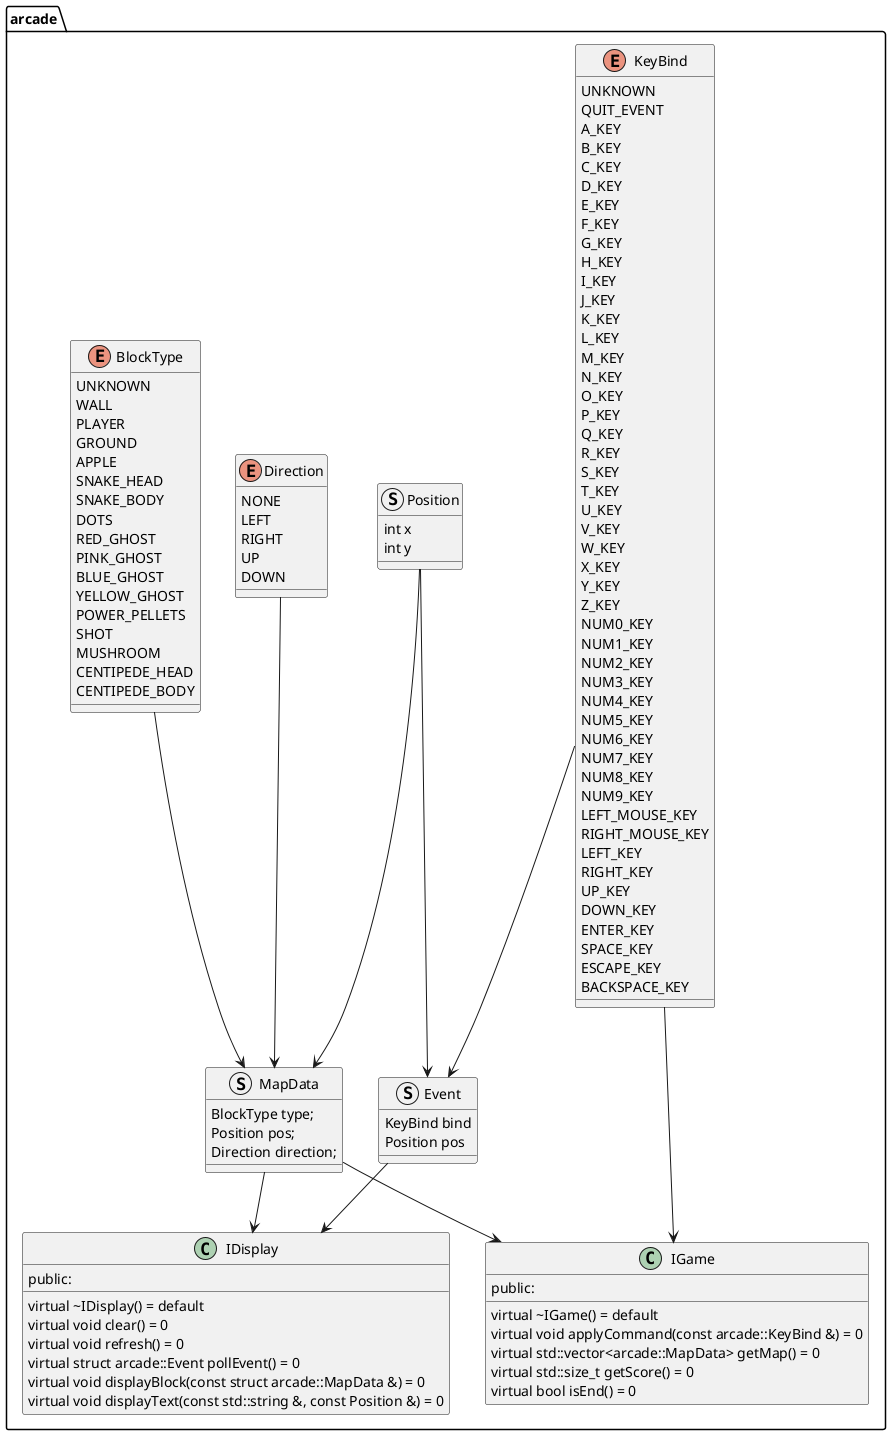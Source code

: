 @startuml

package arcade {

enum KeyBind {
    UNKNOWN
    QUIT_EVENT
    A_KEY
    B_KEY
    C_KEY
    D_KEY
    E_KEY
    F_KEY
    G_KEY
    H_KEY
    I_KEY
    J_KEY
    K_KEY
    L_KEY
    M_KEY
    N_KEY
    O_KEY
    P_KEY
    Q_KEY
    R_KEY
    S_KEY
    T_KEY
    U_KEY
    V_KEY
    W_KEY
    X_KEY
    Y_KEY
    Z_KEY
    NUM0_KEY
    NUM1_KEY
    NUM2_KEY
    NUM3_KEY
    NUM4_KEY
    NUM5_KEY
    NUM6_KEY
    NUM7_KEY
    NUM8_KEY
    NUM9_KEY
    LEFT_MOUSE_KEY
    RIGHT_MOUSE_KEY
    LEFT_KEY
    RIGHT_KEY
    UP_KEY
    DOWN_KEY
    ENTER_KEY
    SPACE_KEY
    ESCAPE_KEY
    BACKSPACE_KEY
}

enum BlockType {
    UNKNOWN
    WALL
    PLAYER
    GROUND
    APPLE
    SNAKE_HEAD
    SNAKE_BODY
    DOTS
    RED_GHOST
    PINK_GHOST
    BLUE_GHOST
    YELLOW_GHOST
    POWER_PELLETS
    SHOT
    MUSHROOM
    CENTIPEDE_HEAD
    CENTIPEDE_BODY
}

enum Direction {
    NONE
    LEFT
    RIGHT
    UP
    DOWN
}

struct Position {
    int x
    int y
}

struct Event {
    KeyBind bind
    Position pos
}

struct MapData {
    BlockType type;
    Position pos;
    Direction direction;
}

Class IDisplay {
    public:
        virtual ~IDisplay() = default
        virtual void clear() = 0
        virtual void refresh() = 0
        virtual struct arcade::Event pollEvent() = 0
        virtual void displayBlock(const struct arcade::MapData &) = 0
        virtual void displayText(const std::string &, const Position &) = 0
}

class IGame {
    public:
        virtual ~IGame() = default
        virtual void applyCommand(const arcade::KeyBind &) = 0
        virtual std::vector<arcade::MapData> getMap() = 0
        virtual std::size_t getScore() = 0
        virtual bool isEnd() = 0
}

KeyBind --> Event
BlockType --> MapData
Direction --> MapData
Position --> MapData
Position --> Event
MapData --> IGame
MapData --> IDisplay
Event --> IDisplay
KeyBind --> IGame

@enduml
